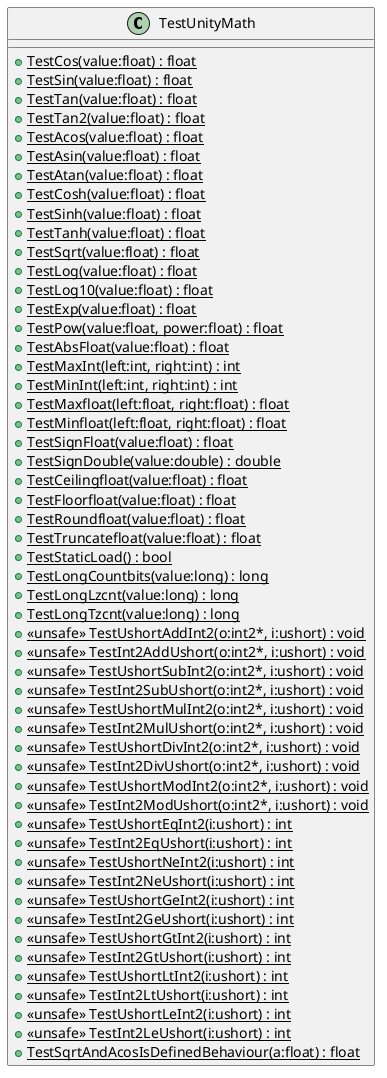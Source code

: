 @startuml
class TestUnityMath {
    + {static} TestCos(value:float) : float
    + {static} TestSin(value:float) : float
    + {static} TestTan(value:float) : float
    + {static} TestTan2(value:float) : float
    + {static} TestAcos(value:float) : float
    + {static} TestAsin(value:float) : float
    + {static} TestAtan(value:float) : float
    + {static} TestCosh(value:float) : float
    + {static} TestSinh(value:float) : float
    + {static} TestTanh(value:float) : float
    + {static} TestSqrt(value:float) : float
    + {static} TestLog(value:float) : float
    + {static} TestLog10(value:float) : float
    + {static} TestExp(value:float) : float
    + {static} TestPow(value:float, power:float) : float
    + {static} TestAbsFloat(value:float) : float
    + {static} TestMaxInt(left:int, right:int) : int
    + {static} TestMinInt(left:int, right:int) : int
    + {static} TestMaxfloat(left:float, right:float) : float
    + {static} TestMinfloat(left:float, right:float) : float
    + {static} TestSignFloat(value:float) : float
    + {static} TestSignDouble(value:double) : double
    + {static} TestCeilingfloat(value:float) : float
    + {static} TestFloorfloat(value:float) : float
    + {static} TestRoundfloat(value:float) : float
    + {static} TestTruncatefloat(value:float) : float
    + {static} TestStaticLoad() : bool
    + {static} TestLongCountbits(value:long) : long
    + {static} TestLongLzcnt(value:long) : long
    + {static} TestLongTzcnt(value:long) : long
    + {static} <<unsafe>> TestUshortAddInt2(o:int2*, i:ushort) : void
    + {static} <<unsafe>> TestInt2AddUshort(o:int2*, i:ushort) : void
    + {static} <<unsafe>> TestUshortSubInt2(o:int2*, i:ushort) : void
    + {static} <<unsafe>> TestInt2SubUshort(o:int2*, i:ushort) : void
    + {static} <<unsafe>> TestUshortMulInt2(o:int2*, i:ushort) : void
    + {static} <<unsafe>> TestInt2MulUshort(o:int2*, i:ushort) : void
    + {static} <<unsafe>> TestUshortDivInt2(o:int2*, i:ushort) : void
    + {static} <<unsafe>> TestInt2DivUshort(o:int2*, i:ushort) : void
    + {static} <<unsafe>> TestUshortModInt2(o:int2*, i:ushort) : void
    + {static} <<unsafe>> TestInt2ModUshort(o:int2*, i:ushort) : void
    + {static} <<unsafe>> TestUshortEqInt2(i:ushort) : int
    + {static} <<unsafe>> TestInt2EqUshort(i:ushort) : int
    + {static} <<unsafe>> TestUshortNeInt2(i:ushort) : int
    + {static} <<unsafe>> TestInt2NeUshort(i:ushort) : int
    + {static} <<unsafe>> TestUshortGeInt2(i:ushort) : int
    + {static} <<unsafe>> TestInt2GeUshort(i:ushort) : int
    + {static} <<unsafe>> TestUshortGtInt2(i:ushort) : int
    + {static} <<unsafe>> TestInt2GtUshort(i:ushort) : int
    + {static} <<unsafe>> TestUshortLtInt2(i:ushort) : int
    + {static} <<unsafe>> TestInt2LtUshort(i:ushort) : int
    + {static} <<unsafe>> TestUshortLeInt2(i:ushort) : int
    + {static} <<unsafe>> TestInt2LeUshort(i:ushort) : int
    + {static} TestSqrtAndAcosIsDefinedBehaviour(a:float) : float
}
@enduml
